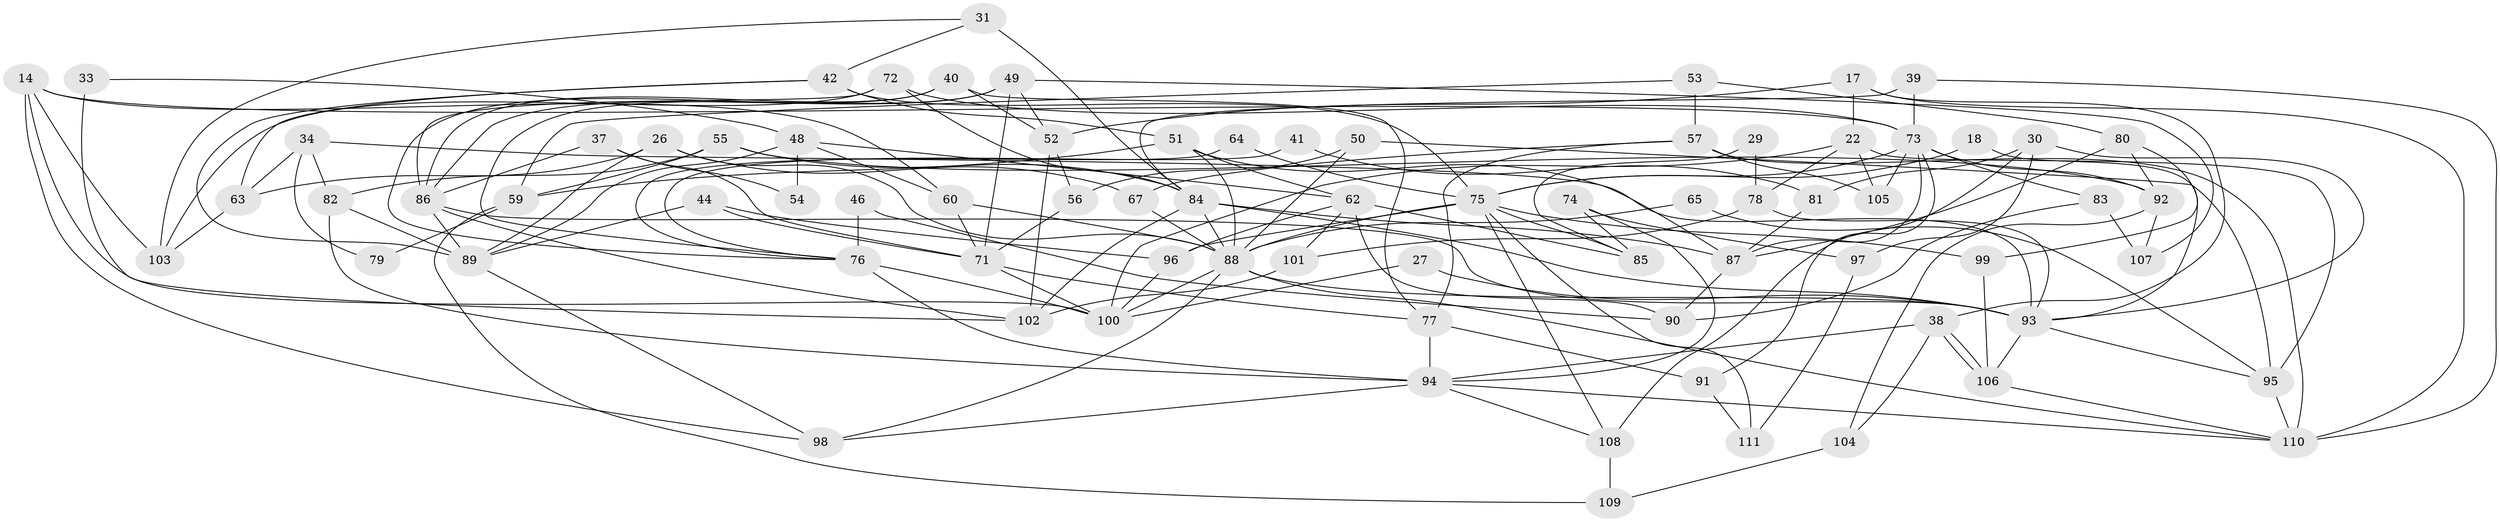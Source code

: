 // original degree distribution, {3: 0.32432432432432434, 4: 0.24324324324324326, 2: 0.11711711711711711, 6: 0.09009009009009009, 5: 0.17117117117117117, 7: 0.036036036036036036, 8: 0.009009009009009009, 11: 0.009009009009009009}
// Generated by graph-tools (version 1.1) at 2025/54/03/04/25 21:54:24]
// undirected, 77 vertices, 169 edges
graph export_dot {
graph [start="1"]
  node [color=gray90,style=filled];
  14 [super="+2"];
  17;
  18;
  22;
  26;
  27;
  29;
  30;
  31 [super="+19"];
  33;
  34;
  37;
  38;
  39;
  40;
  41;
  42 [super="+35"];
  44;
  46;
  48 [super="+4"];
  49;
  50;
  51;
  52;
  53;
  54;
  55;
  56;
  57 [super="+24"];
  59;
  60;
  62;
  63;
  64;
  65;
  67 [super="+36"];
  71;
  72;
  73 [super="+25"];
  74;
  75 [super="+28+70"];
  76 [super="+11"];
  77 [super="+9"];
  78;
  79;
  80;
  81;
  82 [super="+61"];
  83;
  84 [super="+58+10"];
  85 [super="+32"];
  86 [super="+12"];
  87 [super="+47"];
  88 [super="+15"];
  89 [super="+66"];
  90;
  91;
  92;
  93 [super="+69+68"];
  94 [super="+45"];
  95;
  96 [super="+16"];
  97;
  98;
  99;
  100 [super="+20"];
  101;
  102 [super="+43"];
  103;
  104 [super="+1"];
  105;
  106;
  107;
  108 [super="+8"];
  109;
  110 [super="+13"];
  111;
  14 -- 98;
  14 -- 60;
  14 -- 103;
  14 -- 100;
  14 -- 73;
  17 -- 22;
  17 -- 52;
  17 -- 38;
  17 -- 110;
  18 -- 75;
  18 -- 93;
  22 -- 95;
  22 -- 78;
  22 -- 105;
  22 -- 100;
  26 -- 88;
  26 -- 63;
  26 -- 89;
  26 -- 67;
  27 -- 100;
  27 -- 93;
  29 -- 78;
  29 -- 85;
  30 -- 108;
  30 -- 81;
  30 -- 97;
  30 -- 93 [weight=2];
  31 -- 84 [weight=2];
  31 -- 42;
  31 -- 103;
  33 -- 102;
  33 -- 48;
  34 -- 63;
  34 -- 79;
  34 -- 82;
  34 -- 93;
  37 -- 71;
  37 -- 86;
  37 -- 54;
  38 -- 106;
  38 -- 106;
  38 -- 94;
  38 -- 104;
  39 -- 73;
  39 -- 84;
  39 -- 110;
  40 -- 86;
  40 -- 76;
  40 -- 52;
  40 -- 77;
  41 -- 81;
  41 -- 76;
  42 -- 51;
  42 -- 63;
  42 -- 89;
  42 -- 75;
  44 -- 71;
  44 -- 96;
  44 -- 89;
  46 -- 76;
  46 -- 90;
  48 -- 62;
  48 -- 54;
  48 -- 60;
  48 -- 89;
  49 -- 52;
  49 -- 71;
  49 -- 76;
  49 -- 107;
  49 -- 86;
  50 -- 56;
  50 -- 95;
  50 -- 88;
  51 -- 88;
  51 -- 59;
  51 -- 62;
  51 -- 87;
  52 -- 56;
  52 -- 102 [weight=2];
  53 -- 80;
  53 -- 59;
  53 -- 57;
  55 -- 92;
  55 -- 59;
  55 -- 82 [weight=2];
  55 -- 84;
  56 -- 71;
  57 -- 77;
  57 -- 110 [weight=2];
  57 -- 67;
  57 -- 105;
  59 -- 109;
  59 -- 79;
  60 -- 88;
  60 -- 71;
  62 -- 85 [weight=2];
  62 -- 90;
  62 -- 101;
  62 -- 96;
  63 -- 103;
  64 -- 76;
  64 -- 75;
  65 -- 88;
  65 -- 95;
  67 -- 88;
  71 -- 77;
  71 -- 100;
  72 -- 84;
  72 -- 103;
  72 -- 86;
  72 -- 73;
  73 -- 87 [weight=2];
  73 -- 75 [weight=2];
  73 -- 91;
  73 -- 105;
  73 -- 83;
  73 -- 92;
  74 -- 94;
  74 -- 97;
  74 -- 85;
  75 -- 88 [weight=3];
  75 -- 85 [weight=2];
  75 -- 96;
  75 -- 99;
  75 -- 108;
  75 -- 111;
  76 -- 100 [weight=2];
  76 -- 94 [weight=2];
  77 -- 91;
  77 -- 94;
  78 -- 101;
  78 -- 93;
  80 -- 99;
  80 -- 92;
  80 -- 87;
  81 -- 87;
  82 -- 89;
  82 -- 94;
  83 -- 90;
  83 -- 107;
  84 -- 93;
  84 -- 102;
  84 -- 88;
  84 -- 87;
  86 -- 93 [weight=3];
  86 -- 102;
  86 -- 89 [weight=2];
  87 -- 90;
  88 -- 100;
  88 -- 98;
  88 -- 93 [weight=2];
  88 -- 110;
  89 -- 98;
  91 -- 111;
  92 -- 107;
  92 -- 104;
  93 -- 95;
  93 -- 106;
  94 -- 98;
  94 -- 108;
  94 -- 110;
  95 -- 110;
  96 -- 100;
  97 -- 111;
  99 -- 106;
  101 -- 102;
  104 -- 109 [weight=2];
  106 -- 110;
  108 -- 109 [weight=2];
}
